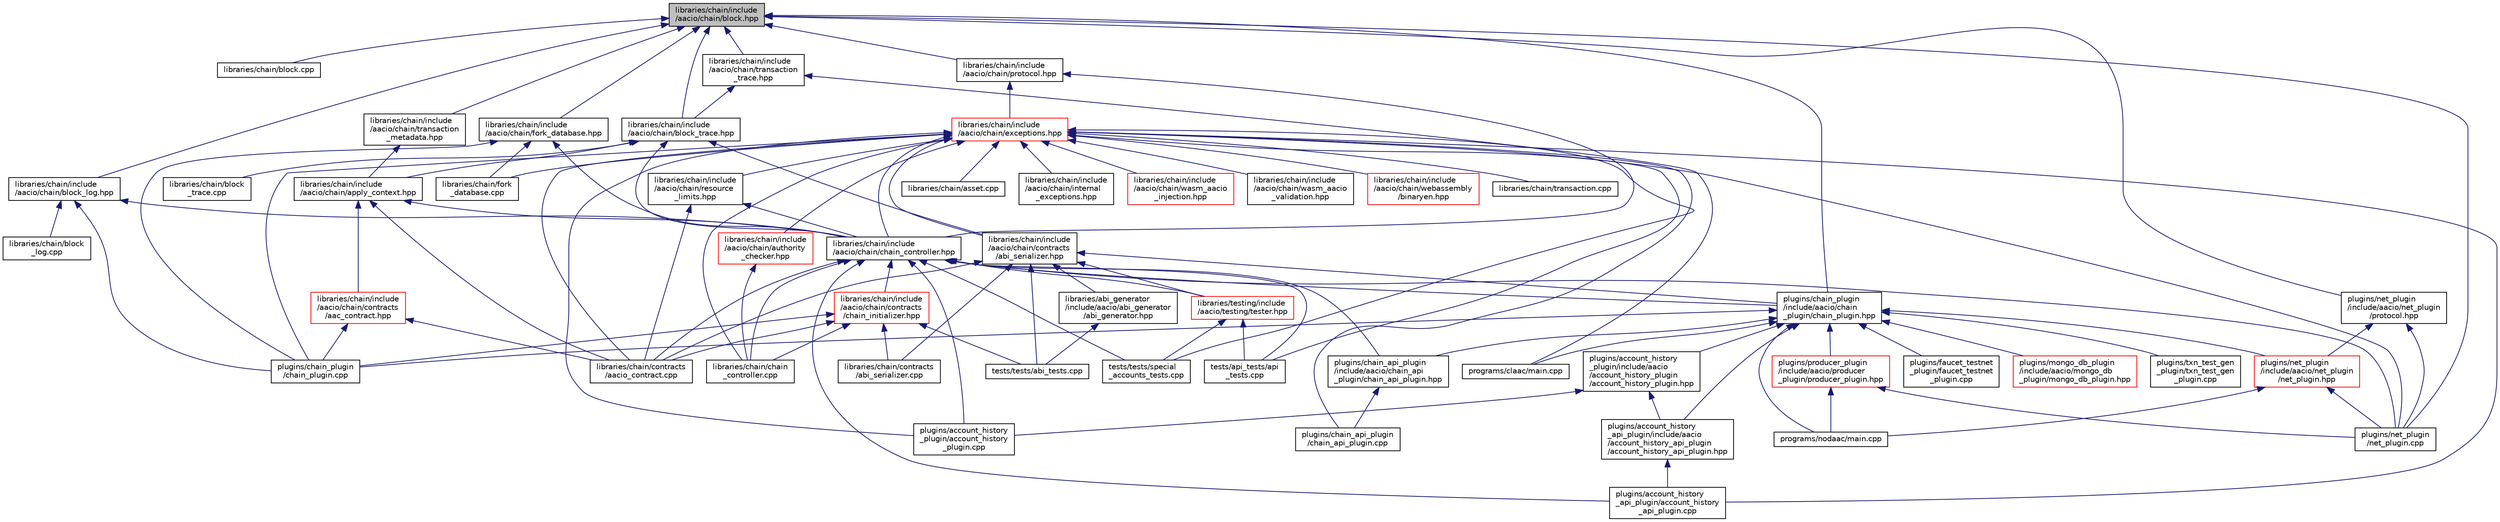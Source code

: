 digraph "libraries/chain/include/aacio/chain/block.hpp"
{
  edge [fontname="Helvetica",fontsize="10",labelfontname="Helvetica",labelfontsize="10"];
  node [fontname="Helvetica",fontsize="10",shape=record];
  Node145 [label="libraries/chain/include\l/aacio/chain/block.hpp",height=0.2,width=0.4,color="black", fillcolor="grey75", style="filled", fontcolor="black"];
  Node145 -> Node146 [dir="back",color="midnightblue",fontsize="10",style="solid",fontname="Helvetica"];
  Node146 [label="libraries/chain/block.cpp",height=0.2,width=0.4,color="black", fillcolor="white", style="filled",URL="$block_8cpp.html"];
  Node145 -> Node147 [dir="back",color="midnightblue",fontsize="10",style="solid",fontname="Helvetica"];
  Node147 [label="libraries/chain/include\l/aacio/chain/block_log.hpp",height=0.2,width=0.4,color="black", fillcolor="white", style="filled",URL="$block__log_8hpp.html"];
  Node147 -> Node148 [dir="back",color="midnightblue",fontsize="10",style="solid",fontname="Helvetica"];
  Node148 [label="libraries/chain/block\l_log.cpp",height=0.2,width=0.4,color="black", fillcolor="white", style="filled",URL="$block__log_8cpp.html"];
  Node147 -> Node149 [dir="back",color="midnightblue",fontsize="10",style="solid",fontname="Helvetica"];
  Node149 [label="libraries/chain/include\l/aacio/chain/chain_controller.hpp",height=0.2,width=0.4,color="black", fillcolor="white", style="filled",URL="$chain__controller_8hpp.html"];
  Node149 -> Node150 [dir="back",color="midnightblue",fontsize="10",style="solid",fontname="Helvetica"];
  Node150 [label="libraries/chain/chain\l_controller.cpp",height=0.2,width=0.4,color="black", fillcolor="white", style="filled",URL="$chain__controller_8cpp.html"];
  Node149 -> Node151 [dir="back",color="midnightblue",fontsize="10",style="solid",fontname="Helvetica"];
  Node151 [label="libraries/chain/contracts\l/aacio_contract.cpp",height=0.2,width=0.4,color="black", fillcolor="white", style="filled",URL="$aacio__contract_8cpp.html"];
  Node149 -> Node152 [dir="back",color="midnightblue",fontsize="10",style="solid",fontname="Helvetica"];
  Node152 [label="libraries/chain/include\l/aacio/chain/contracts\l/chain_initializer.hpp",height=0.2,width=0.4,color="red", fillcolor="white", style="filled",URL="$chain__initializer_8hpp.html"];
  Node152 -> Node150 [dir="back",color="midnightblue",fontsize="10",style="solid",fontname="Helvetica"];
  Node152 -> Node151 [dir="back",color="midnightblue",fontsize="10",style="solid",fontname="Helvetica"];
  Node152 -> Node153 [dir="back",color="midnightblue",fontsize="10",style="solid",fontname="Helvetica"];
  Node153 [label="libraries/chain/contracts\l/abi_serializer.cpp",height=0.2,width=0.4,color="black", fillcolor="white", style="filled",URL="$abi__serializer_8cpp.html"];
  Node152 -> Node155 [dir="back",color="midnightblue",fontsize="10",style="solid",fontname="Helvetica"];
  Node155 [label="plugins/chain_plugin\l/chain_plugin.cpp",height=0.2,width=0.4,color="black", fillcolor="white", style="filled",URL="$chain__plugin_8cpp.html"];
  Node152 -> Node157 [dir="back",color="midnightblue",fontsize="10",style="solid",fontname="Helvetica"];
  Node157 [label="tests/tests/abi_tests.cpp",height=0.2,width=0.4,color="black", fillcolor="white", style="filled",URL="$abi__tests_8cpp.html"];
  Node149 -> Node158 [dir="back",color="midnightblue",fontsize="10",style="solid",fontname="Helvetica"];
  Node158 [label="libraries/testing/include\l/aacio/testing/tester.hpp",height=0.2,width=0.4,color="red", fillcolor="white", style="filled",URL="$tester_8hpp_source.html"];
  Node158 -> Node160 [dir="back",color="midnightblue",fontsize="10",style="solid",fontname="Helvetica"];
  Node160 [label="tests/api_tests/api\l_tests.cpp",height=0.2,width=0.4,color="black", fillcolor="white", style="filled",URL="$api__tests_8cpp.html"];
  Node158 -> Node163 [dir="back",color="midnightblue",fontsize="10",style="solid",fontname="Helvetica"];
  Node163 [label="tests/tests/special\l_accounts_tests.cpp",height=0.2,width=0.4,color="black", fillcolor="white", style="filled",URL="$special__accounts__tests_8cpp.html"];
  Node149 -> Node164 [dir="back",color="midnightblue",fontsize="10",style="solid",fontname="Helvetica"];
  Node164 [label="plugins/account_history\l_api_plugin/account_history\l_api_plugin.cpp",height=0.2,width=0.4,color="black", fillcolor="white", style="filled",URL="$account__history__api__plugin_8cpp.html"];
  Node149 -> Node165 [dir="back",color="midnightblue",fontsize="10",style="solid",fontname="Helvetica"];
  Node165 [label="plugins/account_history\l_plugin/account_history\l_plugin.cpp",height=0.2,width=0.4,color="black", fillcolor="white", style="filled",URL="$account__history__plugin_8cpp.html"];
  Node149 -> Node166 [dir="back",color="midnightblue",fontsize="10",style="solid",fontname="Helvetica"];
  Node166 [label="plugins/chain_api_plugin\l/include/aacio/chain_api\l_plugin/chain_api_plugin.hpp",height=0.2,width=0.4,color="black", fillcolor="white", style="filled",URL="$chain__api__plugin_8hpp.html"];
  Node166 -> Node167 [dir="back",color="midnightblue",fontsize="10",style="solid",fontname="Helvetica"];
  Node167 [label="plugins/chain_api_plugin\l/chain_api_plugin.cpp",height=0.2,width=0.4,color="black", fillcolor="white", style="filled",URL="$chain__api__plugin_8cpp.html"];
  Node149 -> Node168 [dir="back",color="midnightblue",fontsize="10",style="solid",fontname="Helvetica"];
  Node168 [label="plugins/chain_plugin\l/include/aacio/chain\l_plugin/chain_plugin.hpp",height=0.2,width=0.4,color="black", fillcolor="white", style="filled",URL="$chain__plugin_8hpp.html"];
  Node168 -> Node169 [dir="back",color="midnightblue",fontsize="10",style="solid",fontname="Helvetica"];
  Node169 [label="plugins/account_history\l_api_plugin/include/aacio\l/account_history_api_plugin\l/account_history_api_plugin.hpp",height=0.2,width=0.4,color="black", fillcolor="white", style="filled",URL="$account__history__api__plugin_8hpp.html"];
  Node169 -> Node164 [dir="back",color="midnightblue",fontsize="10",style="solid",fontname="Helvetica"];
  Node168 -> Node170 [dir="back",color="midnightblue",fontsize="10",style="solid",fontname="Helvetica"];
  Node170 [label="plugins/account_history\l_plugin/include/aacio\l/account_history_plugin\l/account_history_plugin.hpp",height=0.2,width=0.4,color="black", fillcolor="white", style="filled",URL="$account__history__plugin_8hpp.html"];
  Node170 -> Node169 [dir="back",color="midnightblue",fontsize="10",style="solid",fontname="Helvetica"];
  Node170 -> Node165 [dir="back",color="midnightblue",fontsize="10",style="solid",fontname="Helvetica"];
  Node168 -> Node166 [dir="back",color="midnightblue",fontsize="10",style="solid",fontname="Helvetica"];
  Node168 -> Node155 [dir="back",color="midnightblue",fontsize="10",style="solid",fontname="Helvetica"];
  Node168 -> Node171 [dir="back",color="midnightblue",fontsize="10",style="solid",fontname="Helvetica"];
  Node171 [label="plugins/faucet_testnet\l_plugin/faucet_testnet\l_plugin.cpp",height=0.2,width=0.4,color="black", fillcolor="white", style="filled",URL="$faucet__testnet__plugin_8cpp.html"];
  Node168 -> Node172 [dir="back",color="midnightblue",fontsize="10",style="solid",fontname="Helvetica"];
  Node172 [label="plugins/mongo_db_plugin\l/include/aacio/mongo_db\l_plugin/mongo_db_plugin.hpp",height=0.2,width=0.4,color="red", fillcolor="white", style="filled",URL="$mongo__db__plugin_8hpp.html"];
  Node168 -> Node173 [dir="back",color="midnightblue",fontsize="10",style="solid",fontname="Helvetica"];
  Node173 [label="plugins/net_plugin\l/include/aacio/net_plugin\l/net_plugin.hpp",height=0.2,width=0.4,color="red", fillcolor="white", style="filled",URL="$net__plugin_8hpp.html"];
  Node173 -> Node176 [dir="back",color="midnightblue",fontsize="10",style="solid",fontname="Helvetica"];
  Node176 [label="plugins/net_plugin\l/net_plugin.cpp",height=0.2,width=0.4,color="black", fillcolor="white", style="filled",URL="$net__plugin_8cpp.html"];
  Node173 -> Node178 [dir="back",color="midnightblue",fontsize="10",style="solid",fontname="Helvetica"];
  Node178 [label="programs/nodaac/main.cpp",height=0.2,width=0.4,color="black", fillcolor="white", style="filled",URL="$programs_2nodaac_2main_8cpp.html"];
  Node168 -> Node179 [dir="back",color="midnightblue",fontsize="10",style="solid",fontname="Helvetica"];
  Node179 [label="plugins/producer_plugin\l/include/aacio/producer\l_plugin/producer_plugin.hpp",height=0.2,width=0.4,color="red", fillcolor="white", style="filled",URL="$producer__plugin_8hpp.html"];
  Node179 -> Node176 [dir="back",color="midnightblue",fontsize="10",style="solid",fontname="Helvetica"];
  Node179 -> Node178 [dir="back",color="midnightblue",fontsize="10",style="solid",fontname="Helvetica"];
  Node168 -> Node180 [dir="back",color="midnightblue",fontsize="10",style="solid",fontname="Helvetica"];
  Node180 [label="plugins/txn_test_gen\l_plugin/txn_test_gen\l_plugin.cpp",height=0.2,width=0.4,color="black", fillcolor="white", style="filled",URL="$txn__test__gen__plugin_8cpp.html"];
  Node168 -> Node181 [dir="back",color="midnightblue",fontsize="10",style="solid",fontname="Helvetica"];
  Node181 [label="programs/claac/main.cpp",height=0.2,width=0.4,color="black", fillcolor="white", style="filled",URL="$programs_2claac_2main_8cpp.html"];
  Node168 -> Node178 [dir="back",color="midnightblue",fontsize="10",style="solid",fontname="Helvetica"];
  Node149 -> Node176 [dir="back",color="midnightblue",fontsize="10",style="solid",fontname="Helvetica"];
  Node149 -> Node160 [dir="back",color="midnightblue",fontsize="10",style="solid",fontname="Helvetica"];
  Node149 -> Node163 [dir="back",color="midnightblue",fontsize="10",style="solid",fontname="Helvetica"];
  Node147 -> Node155 [dir="back",color="midnightblue",fontsize="10",style="solid",fontname="Helvetica"];
  Node145 -> Node182 [dir="back",color="midnightblue",fontsize="10",style="solid",fontname="Helvetica"];
  Node182 [label="libraries/chain/include\l/aacio/chain/block_trace.hpp",height=0.2,width=0.4,color="black", fillcolor="white", style="filled",URL="$block__trace_8hpp.html"];
  Node182 -> Node183 [dir="back",color="midnightblue",fontsize="10",style="solid",fontname="Helvetica"];
  Node183 [label="libraries/chain/block\l_trace.cpp",height=0.2,width=0.4,color="black", fillcolor="white", style="filled",URL="$block__trace_8cpp.html"];
  Node182 -> Node184 [dir="back",color="midnightblue",fontsize="10",style="solid",fontname="Helvetica"];
  Node184 [label="libraries/chain/include\l/aacio/chain/apply_context.hpp",height=0.2,width=0.4,color="black", fillcolor="white", style="filled",URL="$apply__context_8hpp.html"];
  Node184 -> Node151 [dir="back",color="midnightblue",fontsize="10",style="solid",fontname="Helvetica"];
  Node184 -> Node149 [dir="back",color="midnightblue",fontsize="10",style="solid",fontname="Helvetica"];
  Node184 -> Node185 [dir="back",color="midnightblue",fontsize="10",style="solid",fontname="Helvetica"];
  Node185 [label="libraries/chain/include\l/aacio/chain/contracts\l/aac_contract.hpp",height=0.2,width=0.4,color="red", fillcolor="white", style="filled",URL="$aac__contract_8hpp.html"];
  Node185 -> Node151 [dir="back",color="midnightblue",fontsize="10",style="solid",fontname="Helvetica"];
  Node185 -> Node155 [dir="back",color="midnightblue",fontsize="10",style="solid",fontname="Helvetica"];
  Node182 -> Node149 [dir="back",color="midnightblue",fontsize="10",style="solid",fontname="Helvetica"];
  Node182 -> Node186 [dir="back",color="midnightblue",fontsize="10",style="solid",fontname="Helvetica"];
  Node186 [label="libraries/chain/include\l/aacio/chain/contracts\l/abi_serializer.hpp",height=0.2,width=0.4,color="black", fillcolor="white", style="filled",URL="$abi__serializer_8hpp.html"];
  Node186 -> Node187 [dir="back",color="midnightblue",fontsize="10",style="solid",fontname="Helvetica"];
  Node187 [label="libraries/abi_generator\l/include/aacio/abi_generator\l/abi_generator.hpp",height=0.2,width=0.4,color="black", fillcolor="white", style="filled",URL="$abi__generator_8hpp_source.html"];
  Node187 -> Node157 [dir="back",color="midnightblue",fontsize="10",style="solid",fontname="Helvetica"];
  Node186 -> Node151 [dir="back",color="midnightblue",fontsize="10",style="solid",fontname="Helvetica"];
  Node186 -> Node153 [dir="back",color="midnightblue",fontsize="10",style="solid",fontname="Helvetica"];
  Node186 -> Node158 [dir="back",color="midnightblue",fontsize="10",style="solid",fontname="Helvetica"];
  Node186 -> Node168 [dir="back",color="midnightblue",fontsize="10",style="solid",fontname="Helvetica"];
  Node186 -> Node157 [dir="back",color="midnightblue",fontsize="10",style="solid",fontname="Helvetica"];
  Node145 -> Node188 [dir="back",color="midnightblue",fontsize="10",style="solid",fontname="Helvetica"];
  Node188 [label="libraries/chain/include\l/aacio/chain/fork_database.hpp",height=0.2,width=0.4,color="black", fillcolor="white", style="filled",URL="$fork__database_8hpp.html"];
  Node188 -> Node189 [dir="back",color="midnightblue",fontsize="10",style="solid",fontname="Helvetica"];
  Node189 [label="libraries/chain/fork\l_database.cpp",height=0.2,width=0.4,color="black", fillcolor="white", style="filled",URL="$fork__database_8cpp.html"];
  Node188 -> Node149 [dir="back",color="midnightblue",fontsize="10",style="solid",fontname="Helvetica"];
  Node188 -> Node155 [dir="back",color="midnightblue",fontsize="10",style="solid",fontname="Helvetica"];
  Node145 -> Node190 [dir="back",color="midnightblue",fontsize="10",style="solid",fontname="Helvetica"];
  Node190 [label="libraries/chain/include\l/aacio/chain/protocol.hpp",height=0.2,width=0.4,color="black", fillcolor="white", style="filled",URL="$libraries_2chain_2include_2aacio_2chain_2protocol_8hpp.html"];
  Node190 -> Node149 [dir="back",color="midnightblue",fontsize="10",style="solid",fontname="Helvetica"];
  Node190 -> Node191 [dir="back",color="midnightblue",fontsize="10",style="solid",fontname="Helvetica"];
  Node191 [label="libraries/chain/include\l/aacio/chain/exceptions.hpp",height=0.2,width=0.4,color="red", fillcolor="white", style="filled",URL="$exceptions_8hpp.html"];
  Node191 -> Node192 [dir="back",color="midnightblue",fontsize="10",style="solid",fontname="Helvetica"];
  Node192 [label="libraries/chain/asset.cpp",height=0.2,width=0.4,color="black", fillcolor="white", style="filled",URL="$asset_8cpp.html"];
  Node191 -> Node150 [dir="back",color="midnightblue",fontsize="10",style="solid",fontname="Helvetica"];
  Node191 -> Node151 [dir="back",color="midnightblue",fontsize="10",style="solid",fontname="Helvetica"];
  Node191 -> Node189 [dir="back",color="midnightblue",fontsize="10",style="solid",fontname="Helvetica"];
  Node191 -> Node193 [dir="back",color="midnightblue",fontsize="10",style="solid",fontname="Helvetica"];
  Node193 [label="libraries/chain/include\l/aacio/chain/authority\l_checker.hpp",height=0.2,width=0.4,color="red", fillcolor="white", style="filled",URL="$authority__checker_8hpp.html"];
  Node193 -> Node150 [dir="back",color="midnightblue",fontsize="10",style="solid",fontname="Helvetica"];
  Node191 -> Node149 [dir="back",color="midnightblue",fontsize="10",style="solid",fontname="Helvetica"];
  Node191 -> Node186 [dir="back",color="midnightblue",fontsize="10",style="solid",fontname="Helvetica"];
  Node191 -> Node194 [dir="back",color="midnightblue",fontsize="10",style="solid",fontname="Helvetica"];
  Node194 [label="libraries/chain/include\l/aacio/chain/internal\l_exceptions.hpp",height=0.2,width=0.4,color="black", fillcolor="white", style="filled",URL="$internal__exceptions_8hpp.html"];
  Node191 -> Node195 [dir="back",color="midnightblue",fontsize="10",style="solid",fontname="Helvetica"];
  Node195 [label="libraries/chain/include\l/aacio/chain/resource\l_limits.hpp",height=0.2,width=0.4,color="black", fillcolor="white", style="filled",URL="$resource__limits_8hpp_source.html"];
  Node195 -> Node151 [dir="back",color="midnightblue",fontsize="10",style="solid",fontname="Helvetica"];
  Node195 -> Node149 [dir="back",color="midnightblue",fontsize="10",style="solid",fontname="Helvetica"];
  Node191 -> Node196 [dir="back",color="midnightblue",fontsize="10",style="solid",fontname="Helvetica"];
  Node196 [label="libraries/chain/include\l/aacio/chain/wasm_aacio\l_injection.hpp",height=0.2,width=0.4,color="red", fillcolor="white", style="filled",URL="$wasm__aacio__injection_8hpp_source.html"];
  Node191 -> Node198 [dir="back",color="midnightblue",fontsize="10",style="solid",fontname="Helvetica"];
  Node198 [label="libraries/chain/include\l/aacio/chain/wasm_aacio\l_validation.hpp",height=0.2,width=0.4,color="black", fillcolor="white", style="filled",URL="$wasm__aacio__validation_8hpp_source.html"];
  Node191 -> Node199 [dir="back",color="midnightblue",fontsize="10",style="solid",fontname="Helvetica"];
  Node199 [label="libraries/chain/include\l/aacio/chain/webassembly\l/binaryen.hpp",height=0.2,width=0.4,color="red", fillcolor="white", style="filled",URL="$binaryen_8hpp_source.html"];
  Node191 -> Node200 [dir="back",color="midnightblue",fontsize="10",style="solid",fontname="Helvetica"];
  Node200 [label="libraries/chain/transaction.cpp",height=0.2,width=0.4,color="black", fillcolor="white", style="filled",URL="$transaction_8cpp.html"];
  Node191 -> Node164 [dir="back",color="midnightblue",fontsize="10",style="solid",fontname="Helvetica"];
  Node191 -> Node165 [dir="back",color="midnightblue",fontsize="10",style="solid",fontname="Helvetica"];
  Node191 -> Node167 [dir="back",color="midnightblue",fontsize="10",style="solid",fontname="Helvetica"];
  Node191 -> Node155 [dir="back",color="midnightblue",fontsize="10",style="solid",fontname="Helvetica"];
  Node191 -> Node176 [dir="back",color="midnightblue",fontsize="10",style="solid",fontname="Helvetica"];
  Node191 -> Node160 [dir="back",color="midnightblue",fontsize="10",style="solid",fontname="Helvetica"];
  Node191 -> Node163 [dir="back",color="midnightblue",fontsize="10",style="solid",fontname="Helvetica"];
  Node145 -> Node205 [dir="back",color="midnightblue",fontsize="10",style="solid",fontname="Helvetica"];
  Node205 [label="libraries/chain/include\l/aacio/chain/transaction\l_metadata.hpp",height=0.2,width=0.4,color="black", fillcolor="white", style="filled",URL="$transaction__metadata_8hpp.html"];
  Node205 -> Node184 [dir="back",color="midnightblue",fontsize="10",style="solid",fontname="Helvetica"];
  Node145 -> Node206 [dir="back",color="midnightblue",fontsize="10",style="solid",fontname="Helvetica"];
  Node206 [label="libraries/chain/include\l/aacio/chain/transaction\l_trace.hpp",height=0.2,width=0.4,color="black", fillcolor="white", style="filled",URL="$transaction__trace_8hpp.html"];
  Node206 -> Node182 [dir="back",color="midnightblue",fontsize="10",style="solid",fontname="Helvetica"];
  Node206 -> Node181 [dir="back",color="midnightblue",fontsize="10",style="solid",fontname="Helvetica"];
  Node145 -> Node168 [dir="back",color="midnightblue",fontsize="10",style="solid",fontname="Helvetica"];
  Node145 -> Node207 [dir="back",color="midnightblue",fontsize="10",style="solid",fontname="Helvetica"];
  Node207 [label="plugins/net_plugin\l/include/aacio/net_plugin\l/protocol.hpp",height=0.2,width=0.4,color="black", fillcolor="white", style="filled",URL="$plugins_2net__plugin_2include_2aacio_2net__plugin_2protocol_8hpp.html"];
  Node207 -> Node173 [dir="back",color="midnightblue",fontsize="10",style="solid",fontname="Helvetica"];
  Node207 -> Node176 [dir="back",color="midnightblue",fontsize="10",style="solid",fontname="Helvetica"];
  Node145 -> Node176 [dir="back",color="midnightblue",fontsize="10",style="solid",fontname="Helvetica"];
}
